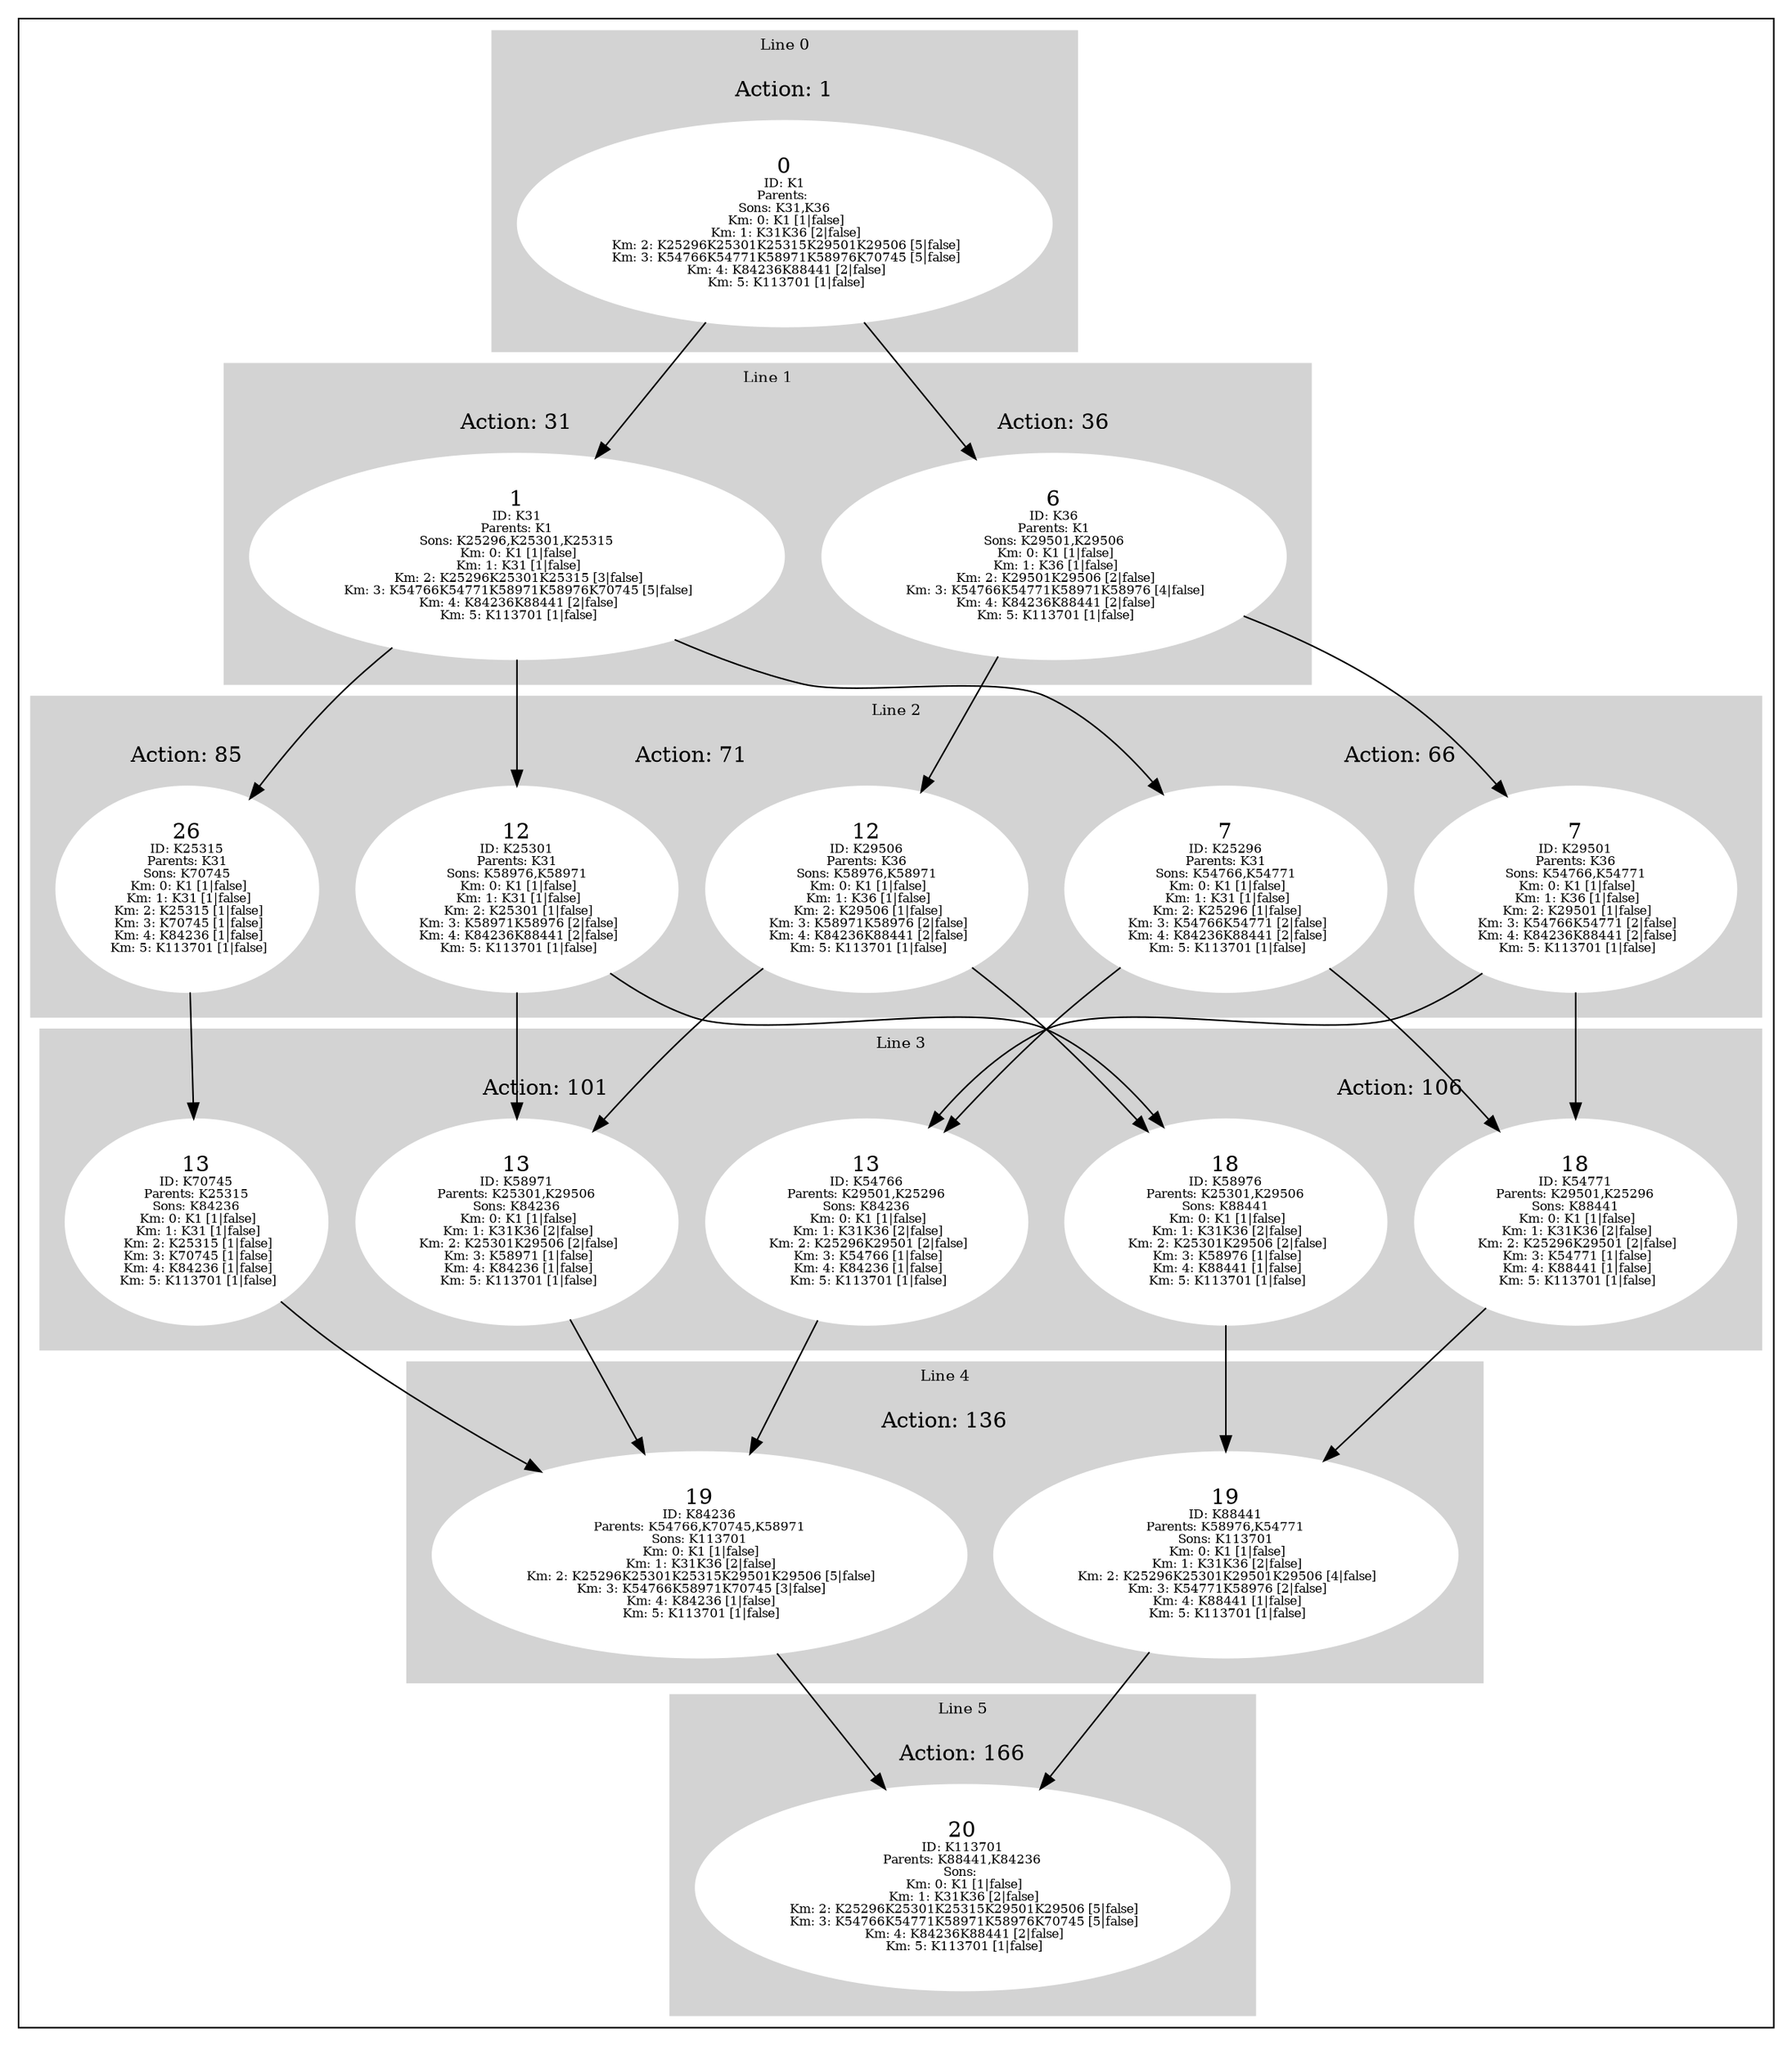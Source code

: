 digraph G {
subgraph cluster_info {
        subgraph cluster_0 {
        style=filled;
        color=lightgrey;
        node [style=filled,color=white];
        subgraph cluster_act_1 {
label = "Action: 1"step_K1 [label=<0<BR /><FONT POINT-SIZE="8">ID: K1</FONT><BR /><FONT POINT-SIZE="8">Parents: </FONT><BR /><FONT POINT-SIZE="8">Sons: K31,K36</FONT><BR /><FONT POINT-SIZE="8"> Km: 0: K1 [1|false]</FONT><BR /><FONT POINT-SIZE="8"> Km: 1: K31K36 [2|false]</FONT><BR /><FONT POINT-SIZE="8"> Km: 2: K25296K25301K25315K29501K29506 [5|false]</FONT><BR /><FONT POINT-SIZE="8"> Km: 3: K54766K54771K58971K58976K70745 [5|false]</FONT><BR /><FONT POINT-SIZE="8"> Km: 4: K84236K88441 [2|false]</FONT><BR /><FONT POINT-SIZE="8"> Km: 5: K113701 [1|false]</FONT>>]
}

        fontsize="10"
        label = "Line 0";
        }

        subgraph cluster_4 {
        style=filled;
        color=lightgrey;
        node [style=filled,color=white];
        subgraph cluster_act_136 {
label = "Action: 136"step_K88441 [label=<19<BR /><FONT POINT-SIZE="8">ID: K88441</FONT><BR /><FONT POINT-SIZE="8">Parents: K58976,K54771</FONT><BR /><FONT POINT-SIZE="8">Sons: K113701</FONT><BR /><FONT POINT-SIZE="8"> Km: 0: K1 [1|false]</FONT><BR /><FONT POINT-SIZE="8"> Km: 1: K31K36 [2|false]</FONT><BR /><FONT POINT-SIZE="8"> Km: 2: K25296K25301K29501K29506 [4|false]</FONT><BR /><FONT POINT-SIZE="8"> Km: 3: K54771K58976 [2|false]</FONT><BR /><FONT POINT-SIZE="8"> Km: 4: K88441 [1|false]</FONT><BR /><FONT POINT-SIZE="8"> Km: 5: K113701 [1|false]</FONT>>]
step_K84236 [label=<19<BR /><FONT POINT-SIZE="8">ID: K84236</FONT><BR /><FONT POINT-SIZE="8">Parents: K54766,K70745,K58971</FONT><BR /><FONT POINT-SIZE="8">Sons: K113701</FONT><BR /><FONT POINT-SIZE="8"> Km: 0: K1 [1|false]</FONT><BR /><FONT POINT-SIZE="8"> Km: 1: K31K36 [2|false]</FONT><BR /><FONT POINT-SIZE="8"> Km: 2: K25296K25301K25315K29501K29506 [5|false]</FONT><BR /><FONT POINT-SIZE="8"> Km: 3: K54766K58971K70745 [3|false]</FONT><BR /><FONT POINT-SIZE="8"> Km: 4: K84236 [1|false]</FONT><BR /><FONT POINT-SIZE="8"> Km: 5: K113701 [1|false]</FONT>>]
}
subgraph cluster_act_136 {
label = "Action: 136"step_K88441 [label=<19<BR /><FONT POINT-SIZE="8">ID: K88441</FONT><BR /><FONT POINT-SIZE="8">Parents: K58976,K54771</FONT><BR /><FONT POINT-SIZE="8">Sons: K113701</FONT><BR /><FONT POINT-SIZE="8"> Km: 0: K1 [1|false]</FONT><BR /><FONT POINT-SIZE="8"> Km: 1: K31K36 [2|false]</FONT><BR /><FONT POINT-SIZE="8"> Km: 2: K25296K25301K29501K29506 [4|false]</FONT><BR /><FONT POINT-SIZE="8"> Km: 3: K54771K58976 [2|false]</FONT><BR /><FONT POINT-SIZE="8"> Km: 4: K88441 [1|false]</FONT><BR /><FONT POINT-SIZE="8"> Km: 5: K113701 [1|false]</FONT>>]
step_K84236 [label=<19<BR /><FONT POINT-SIZE="8">ID: K84236</FONT><BR /><FONT POINT-SIZE="8">Parents: K54766,K70745,K58971</FONT><BR /><FONT POINT-SIZE="8">Sons: K113701</FONT><BR /><FONT POINT-SIZE="8"> Km: 0: K1 [1|false]</FONT><BR /><FONT POINT-SIZE="8"> Km: 1: K31K36 [2|false]</FONT><BR /><FONT POINT-SIZE="8"> Km: 2: K25296K25301K25315K29501K29506 [5|false]</FONT><BR /><FONT POINT-SIZE="8"> Km: 3: K54766K58971K70745 [3|false]</FONT><BR /><FONT POINT-SIZE="8"> Km: 4: K84236 [1|false]</FONT><BR /><FONT POINT-SIZE="8"> Km: 5: K113701 [1|false]</FONT>>]
}

        fontsize="10"
        label = "Line 4";
        }

        subgraph cluster_2 {
        style=filled;
        color=lightgrey;
        node [style=filled,color=white];
        subgraph cluster_act_66 {
label = "Action: 66"step_K29501 [label=<7<BR /><FONT POINT-SIZE="8">ID: K29501</FONT><BR /><FONT POINT-SIZE="8">Parents: K36</FONT><BR /><FONT POINT-SIZE="8">Sons: K54766,K54771</FONT><BR /><FONT POINT-SIZE="8"> Km: 0: K1 [1|false]</FONT><BR /><FONT POINT-SIZE="8"> Km: 1: K36 [1|false]</FONT><BR /><FONT POINT-SIZE="8"> Km: 2: K29501 [1|false]</FONT><BR /><FONT POINT-SIZE="8"> Km: 3: K54766K54771 [2|false]</FONT><BR /><FONT POINT-SIZE="8"> Km: 4: K84236K88441 [2|false]</FONT><BR /><FONT POINT-SIZE="8"> Km: 5: K113701 [1|false]</FONT>>]
step_K25296 [label=<7<BR /><FONT POINT-SIZE="8">ID: K25296</FONT><BR /><FONT POINT-SIZE="8">Parents: K31</FONT><BR /><FONT POINT-SIZE="8">Sons: K54766,K54771</FONT><BR /><FONT POINT-SIZE="8"> Km: 0: K1 [1|false]</FONT><BR /><FONT POINT-SIZE="8"> Km: 1: K31 [1|false]</FONT><BR /><FONT POINT-SIZE="8"> Km: 2: K25296 [1|false]</FONT><BR /><FONT POINT-SIZE="8"> Km: 3: K54766K54771 [2|false]</FONT><BR /><FONT POINT-SIZE="8"> Km: 4: K84236K88441 [2|false]</FONT><BR /><FONT POINT-SIZE="8"> Km: 5: K113701 [1|false]</FONT>>]
}
subgraph cluster_act_66 {
label = "Action: 66"step_K29501 [label=<7<BR /><FONT POINT-SIZE="8">ID: K29501</FONT><BR /><FONT POINT-SIZE="8">Parents: K36</FONT><BR /><FONT POINT-SIZE="8">Sons: K54766,K54771</FONT><BR /><FONT POINT-SIZE="8"> Km: 0: K1 [1|false]</FONT><BR /><FONT POINT-SIZE="8"> Km: 1: K36 [1|false]</FONT><BR /><FONT POINT-SIZE="8"> Km: 2: K29501 [1|false]</FONT><BR /><FONT POINT-SIZE="8"> Km: 3: K54766K54771 [2|false]</FONT><BR /><FONT POINT-SIZE="8"> Km: 4: K84236K88441 [2|false]</FONT><BR /><FONT POINT-SIZE="8"> Km: 5: K113701 [1|false]</FONT>>]
step_K25296 [label=<7<BR /><FONT POINT-SIZE="8">ID: K25296</FONT><BR /><FONT POINT-SIZE="8">Parents: K31</FONT><BR /><FONT POINT-SIZE="8">Sons: K54766,K54771</FONT><BR /><FONT POINT-SIZE="8"> Km: 0: K1 [1|false]</FONT><BR /><FONT POINT-SIZE="8"> Km: 1: K31 [1|false]</FONT><BR /><FONT POINT-SIZE="8"> Km: 2: K25296 [1|false]</FONT><BR /><FONT POINT-SIZE="8"> Km: 3: K54766K54771 [2|false]</FONT><BR /><FONT POINT-SIZE="8"> Km: 4: K84236K88441 [2|false]</FONT><BR /><FONT POINT-SIZE="8"> Km: 5: K113701 [1|false]</FONT>>]
}
subgraph cluster_act_71 {
label = "Action: 71"step_K25301 [label=<12<BR /><FONT POINT-SIZE="8">ID: K25301</FONT><BR /><FONT POINT-SIZE="8">Parents: K31</FONT><BR /><FONT POINT-SIZE="8">Sons: K58976,K58971</FONT><BR /><FONT POINT-SIZE="8"> Km: 0: K1 [1|false]</FONT><BR /><FONT POINT-SIZE="8"> Km: 1: K31 [1|false]</FONT><BR /><FONT POINT-SIZE="8"> Km: 2: K25301 [1|false]</FONT><BR /><FONT POINT-SIZE="8"> Km: 3: K58971K58976 [2|false]</FONT><BR /><FONT POINT-SIZE="8"> Km: 4: K84236K88441 [2|false]</FONT><BR /><FONT POINT-SIZE="8"> Km: 5: K113701 [1|false]</FONT>>]
step_K29506 [label=<12<BR /><FONT POINT-SIZE="8">ID: K29506</FONT><BR /><FONT POINT-SIZE="8">Parents: K36</FONT><BR /><FONT POINT-SIZE="8">Sons: K58976,K58971</FONT><BR /><FONT POINT-SIZE="8"> Km: 0: K1 [1|false]</FONT><BR /><FONT POINT-SIZE="8"> Km: 1: K36 [1|false]</FONT><BR /><FONT POINT-SIZE="8"> Km: 2: K29506 [1|false]</FONT><BR /><FONT POINT-SIZE="8"> Km: 3: K58971K58976 [2|false]</FONT><BR /><FONT POINT-SIZE="8"> Km: 4: K84236K88441 [2|false]</FONT><BR /><FONT POINT-SIZE="8"> Km: 5: K113701 [1|false]</FONT>>]
}
subgraph cluster_act_71 {
label = "Action: 71"step_K25301 [label=<12<BR /><FONT POINT-SIZE="8">ID: K25301</FONT><BR /><FONT POINT-SIZE="8">Parents: K31</FONT><BR /><FONT POINT-SIZE="8">Sons: K58976,K58971</FONT><BR /><FONT POINT-SIZE="8"> Km: 0: K1 [1|false]</FONT><BR /><FONT POINT-SIZE="8"> Km: 1: K31 [1|false]</FONT><BR /><FONT POINT-SIZE="8"> Km: 2: K25301 [1|false]</FONT><BR /><FONT POINT-SIZE="8"> Km: 3: K58971K58976 [2|false]</FONT><BR /><FONT POINT-SIZE="8"> Km: 4: K84236K88441 [2|false]</FONT><BR /><FONT POINT-SIZE="8"> Km: 5: K113701 [1|false]</FONT>>]
step_K29506 [label=<12<BR /><FONT POINT-SIZE="8">ID: K29506</FONT><BR /><FONT POINT-SIZE="8">Parents: K36</FONT><BR /><FONT POINT-SIZE="8">Sons: K58976,K58971</FONT><BR /><FONT POINT-SIZE="8"> Km: 0: K1 [1|false]</FONT><BR /><FONT POINT-SIZE="8"> Km: 1: K36 [1|false]</FONT><BR /><FONT POINT-SIZE="8"> Km: 2: K29506 [1|false]</FONT><BR /><FONT POINT-SIZE="8"> Km: 3: K58971K58976 [2|false]</FONT><BR /><FONT POINT-SIZE="8"> Km: 4: K84236K88441 [2|false]</FONT><BR /><FONT POINT-SIZE="8"> Km: 5: K113701 [1|false]</FONT>>]
}
subgraph cluster_act_85 {
label = "Action: 85"step_K25315 [label=<26<BR /><FONT POINT-SIZE="8">ID: K25315</FONT><BR /><FONT POINT-SIZE="8">Parents: K31</FONT><BR /><FONT POINT-SIZE="8">Sons: K70745</FONT><BR /><FONT POINT-SIZE="8"> Km: 0: K1 [1|false]</FONT><BR /><FONT POINT-SIZE="8"> Km: 1: K31 [1|false]</FONT><BR /><FONT POINT-SIZE="8"> Km: 2: K25315 [1|false]</FONT><BR /><FONT POINT-SIZE="8"> Km: 3: K70745 [1|false]</FONT><BR /><FONT POINT-SIZE="8"> Km: 4: K84236 [1|false]</FONT><BR /><FONT POINT-SIZE="8"> Km: 5: K113701 [1|false]</FONT>>]
}

        fontsize="10"
        label = "Line 2";
        }

        subgraph cluster_3 {
        style=filled;
        color=lightgrey;
        node [style=filled,color=white];
        subgraph cluster_act_101 {
label = "Action: 101"step_K54766 [label=<13<BR /><FONT POINT-SIZE="8">ID: K54766</FONT><BR /><FONT POINT-SIZE="8">Parents: K29501,K25296</FONT><BR /><FONT POINT-SIZE="8">Sons: K84236</FONT><BR /><FONT POINT-SIZE="8"> Km: 0: K1 [1|false]</FONT><BR /><FONT POINT-SIZE="8"> Km: 1: K31K36 [2|false]</FONT><BR /><FONT POINT-SIZE="8"> Km: 2: K25296K29501 [2|false]</FONT><BR /><FONT POINT-SIZE="8"> Km: 3: K54766 [1|false]</FONT><BR /><FONT POINT-SIZE="8"> Km: 4: K84236 [1|false]</FONT><BR /><FONT POINT-SIZE="8"> Km: 5: K113701 [1|false]</FONT>>]
step_K70745 [label=<13<BR /><FONT POINT-SIZE="8">ID: K70745</FONT><BR /><FONT POINT-SIZE="8">Parents: K25315</FONT><BR /><FONT POINT-SIZE="8">Sons: K84236</FONT><BR /><FONT POINT-SIZE="8"> Km: 0: K1 [1|false]</FONT><BR /><FONT POINT-SIZE="8"> Km: 1: K31 [1|false]</FONT><BR /><FONT POINT-SIZE="8"> Km: 2: K25315 [1|false]</FONT><BR /><FONT POINT-SIZE="8"> Km: 3: K70745 [1|false]</FONT><BR /><FONT POINT-SIZE="8"> Km: 4: K84236 [1|false]</FONT><BR /><FONT POINT-SIZE="8"> Km: 5: K113701 [1|false]</FONT>>]
step_K58971 [label=<13<BR /><FONT POINT-SIZE="8">ID: K58971</FONT><BR /><FONT POINT-SIZE="8">Parents: K25301,K29506</FONT><BR /><FONT POINT-SIZE="8">Sons: K84236</FONT><BR /><FONT POINT-SIZE="8"> Km: 0: K1 [1|false]</FONT><BR /><FONT POINT-SIZE="8"> Km: 1: K31K36 [2|false]</FONT><BR /><FONT POINT-SIZE="8"> Km: 2: K25301K29506 [2|false]</FONT><BR /><FONT POINT-SIZE="8"> Km: 3: K58971 [1|false]</FONT><BR /><FONT POINT-SIZE="8"> Km: 4: K84236 [1|false]</FONT><BR /><FONT POINT-SIZE="8"> Km: 5: K113701 [1|false]</FONT>>]
}
subgraph cluster_act_101 {
label = "Action: 101"step_K54766 [label=<13<BR /><FONT POINT-SIZE="8">ID: K54766</FONT><BR /><FONT POINT-SIZE="8">Parents: K29501,K25296</FONT><BR /><FONT POINT-SIZE="8">Sons: K84236</FONT><BR /><FONT POINT-SIZE="8"> Km: 0: K1 [1|false]</FONT><BR /><FONT POINT-SIZE="8"> Km: 1: K31K36 [2|false]</FONT><BR /><FONT POINT-SIZE="8"> Km: 2: K25296K29501 [2|false]</FONT><BR /><FONT POINT-SIZE="8"> Km: 3: K54766 [1|false]</FONT><BR /><FONT POINT-SIZE="8"> Km: 4: K84236 [1|false]</FONT><BR /><FONT POINT-SIZE="8"> Km: 5: K113701 [1|false]</FONT>>]
step_K70745 [label=<13<BR /><FONT POINT-SIZE="8">ID: K70745</FONT><BR /><FONT POINT-SIZE="8">Parents: K25315</FONT><BR /><FONT POINT-SIZE="8">Sons: K84236</FONT><BR /><FONT POINT-SIZE="8"> Km: 0: K1 [1|false]</FONT><BR /><FONT POINT-SIZE="8"> Km: 1: K31 [1|false]</FONT><BR /><FONT POINT-SIZE="8"> Km: 2: K25315 [1|false]</FONT><BR /><FONT POINT-SIZE="8"> Km: 3: K70745 [1|false]</FONT><BR /><FONT POINT-SIZE="8"> Km: 4: K84236 [1|false]</FONT><BR /><FONT POINT-SIZE="8"> Km: 5: K113701 [1|false]</FONT>>]
step_K58971 [label=<13<BR /><FONT POINT-SIZE="8">ID: K58971</FONT><BR /><FONT POINT-SIZE="8">Parents: K25301,K29506</FONT><BR /><FONT POINT-SIZE="8">Sons: K84236</FONT><BR /><FONT POINT-SIZE="8"> Km: 0: K1 [1|false]</FONT><BR /><FONT POINT-SIZE="8"> Km: 1: K31K36 [2|false]</FONT><BR /><FONT POINT-SIZE="8"> Km: 2: K25301K29506 [2|false]</FONT><BR /><FONT POINT-SIZE="8"> Km: 3: K58971 [1|false]</FONT><BR /><FONT POINT-SIZE="8"> Km: 4: K84236 [1|false]</FONT><BR /><FONT POINT-SIZE="8"> Km: 5: K113701 [1|false]</FONT>>]
}
subgraph cluster_act_106 {
label = "Action: 106"step_K58976 [label=<18<BR /><FONT POINT-SIZE="8">ID: K58976</FONT><BR /><FONT POINT-SIZE="8">Parents: K25301,K29506</FONT><BR /><FONT POINT-SIZE="8">Sons: K88441</FONT><BR /><FONT POINT-SIZE="8"> Km: 0: K1 [1|false]</FONT><BR /><FONT POINT-SIZE="8"> Km: 1: K31K36 [2|false]</FONT><BR /><FONT POINT-SIZE="8"> Km: 2: K25301K29506 [2|false]</FONT><BR /><FONT POINT-SIZE="8"> Km: 3: K58976 [1|false]</FONT><BR /><FONT POINT-SIZE="8"> Km: 4: K88441 [1|false]</FONT><BR /><FONT POINT-SIZE="8"> Km: 5: K113701 [1|false]</FONT>>]
step_K54771 [label=<18<BR /><FONT POINT-SIZE="8">ID: K54771</FONT><BR /><FONT POINT-SIZE="8">Parents: K29501,K25296</FONT><BR /><FONT POINT-SIZE="8">Sons: K88441</FONT><BR /><FONT POINT-SIZE="8"> Km: 0: K1 [1|false]</FONT><BR /><FONT POINT-SIZE="8"> Km: 1: K31K36 [2|false]</FONT><BR /><FONT POINT-SIZE="8"> Km: 2: K25296K29501 [2|false]</FONT><BR /><FONT POINT-SIZE="8"> Km: 3: K54771 [1|false]</FONT><BR /><FONT POINT-SIZE="8"> Km: 4: K88441 [1|false]</FONT><BR /><FONT POINT-SIZE="8"> Km: 5: K113701 [1|false]</FONT>>]
}
subgraph cluster_act_106 {
label = "Action: 106"step_K58976 [label=<18<BR /><FONT POINT-SIZE="8">ID: K58976</FONT><BR /><FONT POINT-SIZE="8">Parents: K25301,K29506</FONT><BR /><FONT POINT-SIZE="8">Sons: K88441</FONT><BR /><FONT POINT-SIZE="8"> Km: 0: K1 [1|false]</FONT><BR /><FONT POINT-SIZE="8"> Km: 1: K31K36 [2|false]</FONT><BR /><FONT POINT-SIZE="8"> Km: 2: K25301K29506 [2|false]</FONT><BR /><FONT POINT-SIZE="8"> Km: 3: K58976 [1|false]</FONT><BR /><FONT POINT-SIZE="8"> Km: 4: K88441 [1|false]</FONT><BR /><FONT POINT-SIZE="8"> Km: 5: K113701 [1|false]</FONT>>]
step_K54771 [label=<18<BR /><FONT POINT-SIZE="8">ID: K54771</FONT><BR /><FONT POINT-SIZE="8">Parents: K29501,K25296</FONT><BR /><FONT POINT-SIZE="8">Sons: K88441</FONT><BR /><FONT POINT-SIZE="8"> Km: 0: K1 [1|false]</FONT><BR /><FONT POINT-SIZE="8"> Km: 1: K31K36 [2|false]</FONT><BR /><FONT POINT-SIZE="8"> Km: 2: K25296K29501 [2|false]</FONT><BR /><FONT POINT-SIZE="8"> Km: 3: K54771 [1|false]</FONT><BR /><FONT POINT-SIZE="8"> Km: 4: K88441 [1|false]</FONT><BR /><FONT POINT-SIZE="8"> Km: 5: K113701 [1|false]</FONT>>]
}
subgraph cluster_act_101 {
label = "Action: 101"step_K54766 [label=<13<BR /><FONT POINT-SIZE="8">ID: K54766</FONT><BR /><FONT POINT-SIZE="8">Parents: K29501,K25296</FONT><BR /><FONT POINT-SIZE="8">Sons: K84236</FONT><BR /><FONT POINT-SIZE="8"> Km: 0: K1 [1|false]</FONT><BR /><FONT POINT-SIZE="8"> Km: 1: K31K36 [2|false]</FONT><BR /><FONT POINT-SIZE="8"> Km: 2: K25296K29501 [2|false]</FONT><BR /><FONT POINT-SIZE="8"> Km: 3: K54766 [1|false]</FONT><BR /><FONT POINT-SIZE="8"> Km: 4: K84236 [1|false]</FONT><BR /><FONT POINT-SIZE="8"> Km: 5: K113701 [1|false]</FONT>>]
step_K70745 [label=<13<BR /><FONT POINT-SIZE="8">ID: K70745</FONT><BR /><FONT POINT-SIZE="8">Parents: K25315</FONT><BR /><FONT POINT-SIZE="8">Sons: K84236</FONT><BR /><FONT POINT-SIZE="8"> Km: 0: K1 [1|false]</FONT><BR /><FONT POINT-SIZE="8"> Km: 1: K31 [1|false]</FONT><BR /><FONT POINT-SIZE="8"> Km: 2: K25315 [1|false]</FONT><BR /><FONT POINT-SIZE="8"> Km: 3: K70745 [1|false]</FONT><BR /><FONT POINT-SIZE="8"> Km: 4: K84236 [1|false]</FONT><BR /><FONT POINT-SIZE="8"> Km: 5: K113701 [1|false]</FONT>>]
step_K58971 [label=<13<BR /><FONT POINT-SIZE="8">ID: K58971</FONT><BR /><FONT POINT-SIZE="8">Parents: K25301,K29506</FONT><BR /><FONT POINT-SIZE="8">Sons: K84236</FONT><BR /><FONT POINT-SIZE="8"> Km: 0: K1 [1|false]</FONT><BR /><FONT POINT-SIZE="8"> Km: 1: K31K36 [2|false]</FONT><BR /><FONT POINT-SIZE="8"> Km: 2: K25301K29506 [2|false]</FONT><BR /><FONT POINT-SIZE="8"> Km: 3: K58971 [1|false]</FONT><BR /><FONT POINT-SIZE="8"> Km: 4: K84236 [1|false]</FONT><BR /><FONT POINT-SIZE="8"> Km: 5: K113701 [1|false]</FONT>>]
}

        fontsize="10"
        label = "Line 3";
        }

        subgraph cluster_5 {
        style=filled;
        color=lightgrey;
        node [style=filled,color=white];
        subgraph cluster_act_166 {
label = "Action: 166"step_K113701 [label=<20<BR /><FONT POINT-SIZE="8">ID: K113701</FONT><BR /><FONT POINT-SIZE="8">Parents: K88441,K84236</FONT><BR /><FONT POINT-SIZE="8">Sons: </FONT><BR /><FONT POINT-SIZE="8"> Km: 0: K1 [1|false]</FONT><BR /><FONT POINT-SIZE="8"> Km: 1: K31K36 [2|false]</FONT><BR /><FONT POINT-SIZE="8"> Km: 2: K25296K25301K25315K29501K29506 [5|false]</FONT><BR /><FONT POINT-SIZE="8"> Km: 3: K54766K54771K58971K58976K70745 [5|false]</FONT><BR /><FONT POINT-SIZE="8"> Km: 4: K84236K88441 [2|false]</FONT><BR /><FONT POINT-SIZE="8"> Km: 5: K113701 [1|false]</FONT>>]
}

        fontsize="10"
        label = "Line 5";
        }

        subgraph cluster_1 {
        style=filled;
        color=lightgrey;
        node [style=filled,color=white];
        subgraph cluster_act_31 {
label = "Action: 31"step_K31 [label=<1<BR /><FONT POINT-SIZE="8">ID: K31</FONT><BR /><FONT POINT-SIZE="8">Parents: K1</FONT><BR /><FONT POINT-SIZE="8">Sons: K25296,K25301,K25315</FONT><BR /><FONT POINT-SIZE="8"> Km: 0: K1 [1|false]</FONT><BR /><FONT POINT-SIZE="8"> Km: 1: K31 [1|false]</FONT><BR /><FONT POINT-SIZE="8"> Km: 2: K25296K25301K25315 [3|false]</FONT><BR /><FONT POINT-SIZE="8"> Km: 3: K54766K54771K58971K58976K70745 [5|false]</FONT><BR /><FONT POINT-SIZE="8"> Km: 4: K84236K88441 [2|false]</FONT><BR /><FONT POINT-SIZE="8"> Km: 5: K113701 [1|false]</FONT>>]
}
subgraph cluster_act_36 {
label = "Action: 36"step_K36 [label=<6<BR /><FONT POINT-SIZE="8">ID: K36</FONT><BR /><FONT POINT-SIZE="8">Parents: K1</FONT><BR /><FONT POINT-SIZE="8">Sons: K29501,K29506</FONT><BR /><FONT POINT-SIZE="8"> Km: 0: K1 [1|false]</FONT><BR /><FONT POINT-SIZE="8"> Km: 1: K36 [1|false]</FONT><BR /><FONT POINT-SIZE="8"> Km: 2: K29501K29506 [2|false]</FONT><BR /><FONT POINT-SIZE="8"> Km: 3: K54766K54771K58971K58976 [4|false]</FONT><BR /><FONT POINT-SIZE="8"> Km: 4: K84236K88441 [2|false]</FONT><BR /><FONT POINT-SIZE="8"> Km: 5: K113701 [1|false]</FONT>>]
}

        fontsize="10"
        label = "Line 1";
        }
step_K84236 -> step_K113701; 
step_K31 -> step_K25301; 
step_K25296 -> step_K54766; 
step_K25301 -> step_K58971; 
step_K36 -> step_K29501; 
step_K31 -> step_K25315; 
step_K54766 -> step_K84236; 
step_K58971 -> step_K84236; 
step_K54771 -> step_K88441; 
step_K31 -> step_K25296; 
step_K29501 -> step_K54771; 
step_K25301 -> step_K58976; 
step_K1 -> step_K31; 
step_K36 -> step_K29506; 
step_K29501 -> step_K54766; 
step_K25296 -> step_K54771; 
step_K1 -> step_K36; 
step_K88441 -> step_K113701; 
step_K25315 -> step_K70745; 
step_K29506 -> step_K58971; 
step_K70745 -> step_K84236; 
step_K29506 -> step_K58976; 
step_K58976 -> step_K88441; 
}}
